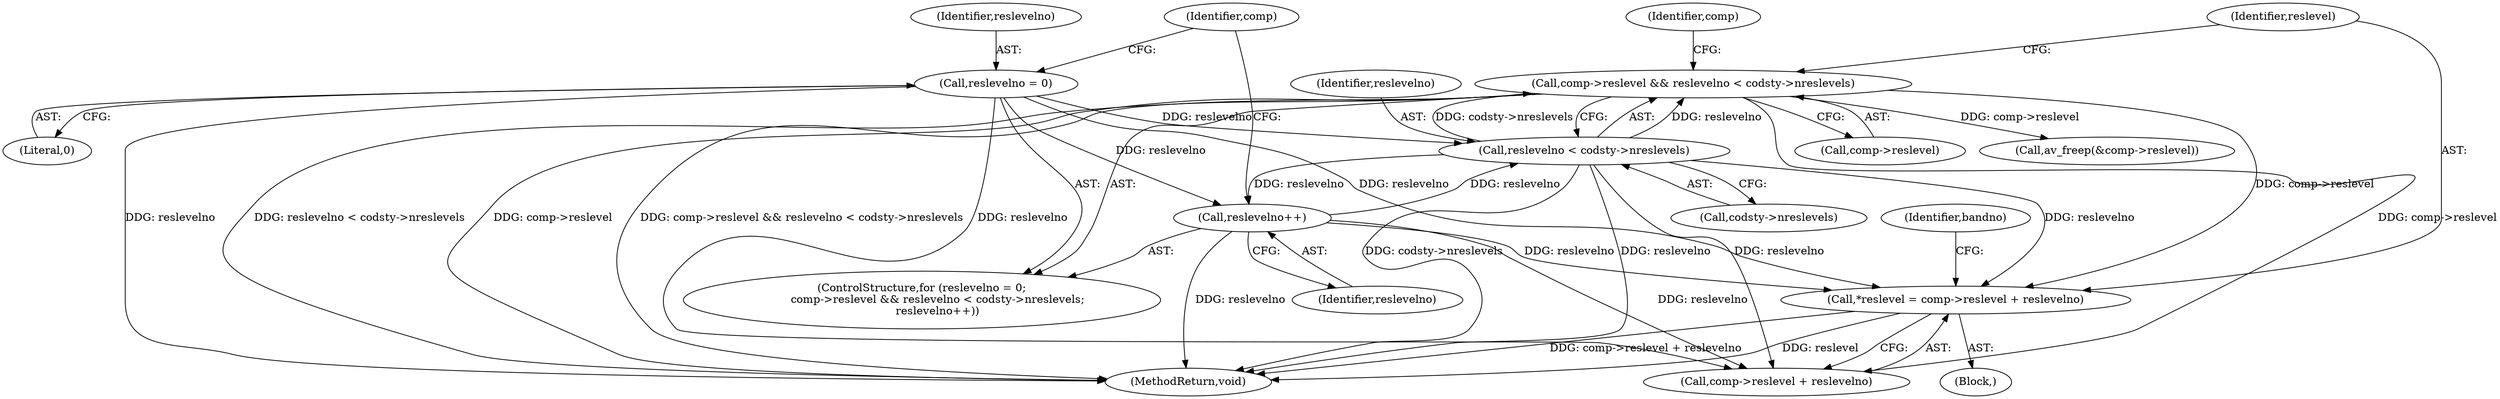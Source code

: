 digraph "0_FFmpeg_912ce9dd2080c5837285a471d750fa311e09b555@integer" {
"1000124" [label="(Call,*reslevel = comp->reslevel + reslevelno)"];
"1000111" [label="(Call,comp->reslevel && reslevelno < codsty->nreslevels)"];
"1000115" [label="(Call,reslevelno < codsty->nreslevels)"];
"1000120" [label="(Call,reslevelno++)"];
"1000108" [label="(Call,reslevelno = 0)"];
"1000115" [label="(Call,reslevelno < codsty->nreslevels)"];
"1000124" [label="(Call,*reslevel = comp->reslevel + reslevelno)"];
"1000133" [label="(Identifier,bandno)"];
"1000205" [label="(Call,av_freep(&comp->reslevel))"];
"1000126" [label="(Call,comp->reslevel + reslevelno)"];
"1000111" [label="(Call,comp->reslevel && reslevelno < codsty->nreslevels)"];
"1000107" [label="(ControlStructure,for (reslevelno = 0;\n         comp->reslevel && reslevelno < codsty->nreslevels;\n         reslevelno++))"];
"1000125" [label="(Identifier,reslevel)"];
"1000117" [label="(Call,codsty->nreslevels)"];
"1000109" [label="(Identifier,reslevelno)"];
"1000112" [label="(Call,comp->reslevel)"];
"1000110" [label="(Literal,0)"];
"1000220" [label="(MethodReturn,void)"];
"1000120" [label="(Call,reslevelno++)"];
"1000113" [label="(Identifier,comp)"];
"1000122" [label="(Block,)"];
"1000121" [label="(Identifier,reslevelno)"];
"1000108" [label="(Call,reslevelno = 0)"];
"1000116" [label="(Identifier,reslevelno)"];
"1000203" [label="(Identifier,comp)"];
"1000124" -> "1000122"  [label="AST: "];
"1000124" -> "1000126"  [label="CFG: "];
"1000125" -> "1000124"  [label="AST: "];
"1000126" -> "1000124"  [label="AST: "];
"1000133" -> "1000124"  [label="CFG: "];
"1000124" -> "1000220"  [label="DDG: comp->reslevel + reslevelno"];
"1000124" -> "1000220"  [label="DDG: reslevel"];
"1000111" -> "1000124"  [label="DDG: comp->reslevel"];
"1000120" -> "1000124"  [label="DDG: reslevelno"];
"1000115" -> "1000124"  [label="DDG: reslevelno"];
"1000108" -> "1000124"  [label="DDG: reslevelno"];
"1000111" -> "1000107"  [label="AST: "];
"1000111" -> "1000112"  [label="CFG: "];
"1000111" -> "1000115"  [label="CFG: "];
"1000112" -> "1000111"  [label="AST: "];
"1000115" -> "1000111"  [label="AST: "];
"1000125" -> "1000111"  [label="CFG: "];
"1000203" -> "1000111"  [label="CFG: "];
"1000111" -> "1000220"  [label="DDG: reslevelno < codsty->nreslevels"];
"1000111" -> "1000220"  [label="DDG: comp->reslevel"];
"1000111" -> "1000220"  [label="DDG: comp->reslevel && reslevelno < codsty->nreslevels"];
"1000115" -> "1000111"  [label="DDG: reslevelno"];
"1000115" -> "1000111"  [label="DDG: codsty->nreslevels"];
"1000111" -> "1000126"  [label="DDG: comp->reslevel"];
"1000111" -> "1000205"  [label="DDG: comp->reslevel"];
"1000115" -> "1000117"  [label="CFG: "];
"1000116" -> "1000115"  [label="AST: "];
"1000117" -> "1000115"  [label="AST: "];
"1000115" -> "1000220"  [label="DDG: codsty->nreslevels"];
"1000115" -> "1000220"  [label="DDG: reslevelno"];
"1000120" -> "1000115"  [label="DDG: reslevelno"];
"1000108" -> "1000115"  [label="DDG: reslevelno"];
"1000115" -> "1000120"  [label="DDG: reslevelno"];
"1000115" -> "1000126"  [label="DDG: reslevelno"];
"1000120" -> "1000107"  [label="AST: "];
"1000120" -> "1000121"  [label="CFG: "];
"1000121" -> "1000120"  [label="AST: "];
"1000113" -> "1000120"  [label="CFG: "];
"1000120" -> "1000220"  [label="DDG: reslevelno"];
"1000108" -> "1000120"  [label="DDG: reslevelno"];
"1000120" -> "1000126"  [label="DDG: reslevelno"];
"1000108" -> "1000107"  [label="AST: "];
"1000108" -> "1000110"  [label="CFG: "];
"1000109" -> "1000108"  [label="AST: "];
"1000110" -> "1000108"  [label="AST: "];
"1000113" -> "1000108"  [label="CFG: "];
"1000108" -> "1000220"  [label="DDG: reslevelno"];
"1000108" -> "1000126"  [label="DDG: reslevelno"];
}
